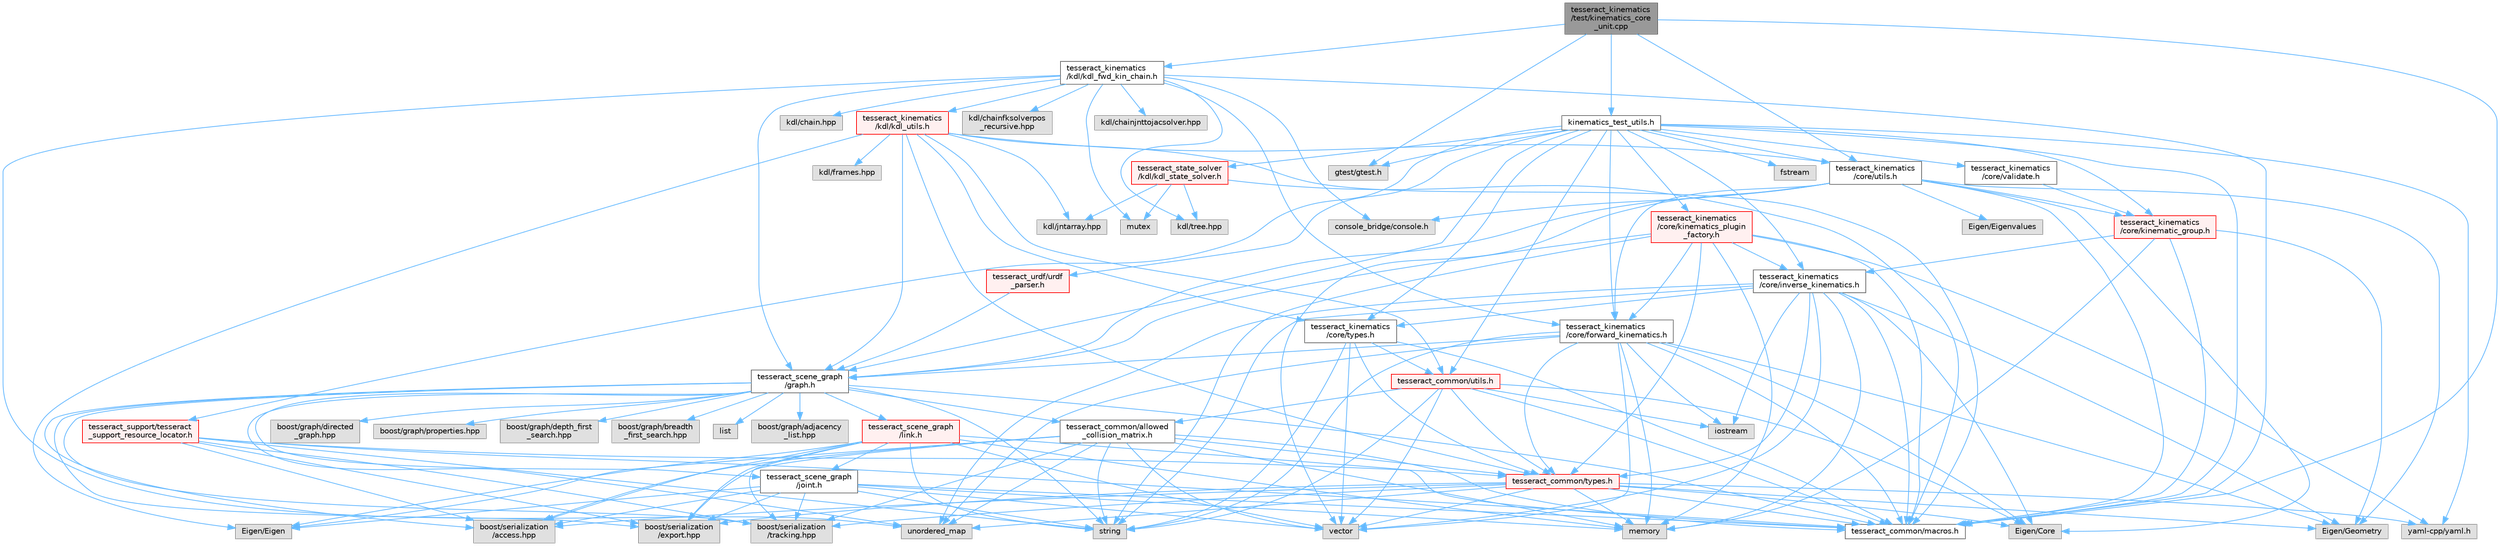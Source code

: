 digraph "tesseract_kinematics/test/kinematics_core_unit.cpp"
{
 // LATEX_PDF_SIZE
  bgcolor="transparent";
  edge [fontname=Helvetica,fontsize=10,labelfontname=Helvetica,labelfontsize=10];
  node [fontname=Helvetica,fontsize=10,shape=box,height=0.2,width=0.4];
  Node1 [label="tesseract_kinematics\l/test/kinematics_core\l_unit.cpp",height=0.2,width=0.4,color="gray40", fillcolor="grey60", style="filled", fontcolor="black",tooltip=" "];
  Node1 -> Node2 [color="steelblue1",style="solid"];
  Node2 [label="tesseract_common/macros.h",height=0.2,width=0.4,color="grey40", fillcolor="white", style="filled",URL="$de/d3c/macros_8h.html",tooltip="Common Tesseract Macros."];
  Node1 -> Node3 [color="steelblue1",style="solid"];
  Node3 [label="gtest/gtest.h",height=0.2,width=0.4,color="grey60", fillcolor="#E0E0E0", style="filled",tooltip=" "];
  Node1 -> Node4 [color="steelblue1",style="solid"];
  Node4 [label="tesseract_kinematics\l/kdl/kdl_fwd_kin_chain.h",height=0.2,width=0.4,color="grey40", fillcolor="white", style="filled",URL="$d3/d67/kdl__fwd__kin__chain_8h.html",tooltip="Tesseract KDL forward kinematics chain implementation."];
  Node4 -> Node2 [color="steelblue1",style="solid"];
  Node4 -> Node5 [color="steelblue1",style="solid"];
  Node5 [label="kdl/tree.hpp",height=0.2,width=0.4,color="grey60", fillcolor="#E0E0E0", style="filled",tooltip=" "];
  Node4 -> Node6 [color="steelblue1",style="solid"];
  Node6 [label="kdl/chain.hpp",height=0.2,width=0.4,color="grey60", fillcolor="#E0E0E0", style="filled",tooltip=" "];
  Node4 -> Node7 [color="steelblue1",style="solid"];
  Node7 [label="kdl/chainfksolverpos\l_recursive.hpp",height=0.2,width=0.4,color="grey60", fillcolor="#E0E0E0", style="filled",tooltip=" "];
  Node4 -> Node8 [color="steelblue1",style="solid"];
  Node8 [label="kdl/chainjnttojacsolver.hpp",height=0.2,width=0.4,color="grey60", fillcolor="#E0E0E0", style="filled",tooltip=" "];
  Node4 -> Node9 [color="steelblue1",style="solid"];
  Node9 [label="unordered_map",height=0.2,width=0.4,color="grey60", fillcolor="#E0E0E0", style="filled",tooltip=" "];
  Node4 -> Node10 [color="steelblue1",style="solid"];
  Node10 [label="console_bridge/console.h",height=0.2,width=0.4,color="grey60", fillcolor="#E0E0E0", style="filled",tooltip=" "];
  Node4 -> Node11 [color="steelblue1",style="solid"];
  Node11 [label="mutex",height=0.2,width=0.4,color="grey60", fillcolor="#E0E0E0", style="filled",tooltip=" "];
  Node4 -> Node12 [color="steelblue1",style="solid"];
  Node12 [label="tesseract_scene_graph\l/graph.h",height=0.2,width=0.4,color="grey40", fillcolor="white", style="filled",URL="$d6/df3/graph_8h.html",tooltip="A basic scene graph using boost."];
  Node12 -> Node2 [color="steelblue1",style="solid"];
  Node12 -> Node13 [color="steelblue1",style="solid"];
  Node13 [label="boost/graph/adjacency\l_list.hpp",height=0.2,width=0.4,color="grey60", fillcolor="#E0E0E0", style="filled",tooltip=" "];
  Node12 -> Node14 [color="steelblue1",style="solid"];
  Node14 [label="boost/graph/directed\l_graph.hpp",height=0.2,width=0.4,color="grey60", fillcolor="#E0E0E0", style="filled",tooltip=" "];
  Node12 -> Node15 [color="steelblue1",style="solid"];
  Node15 [label="boost/graph/properties.hpp",height=0.2,width=0.4,color="grey60", fillcolor="#E0E0E0", style="filled",tooltip=" "];
  Node12 -> Node16 [color="steelblue1",style="solid"];
  Node16 [label="boost/graph/depth_first\l_search.hpp",height=0.2,width=0.4,color="grey60", fillcolor="#E0E0E0", style="filled",tooltip=" "];
  Node12 -> Node17 [color="steelblue1",style="solid"];
  Node17 [label="boost/graph/breadth\l_first_search.hpp",height=0.2,width=0.4,color="grey60", fillcolor="#E0E0E0", style="filled",tooltip=" "];
  Node12 -> Node18 [color="steelblue1",style="solid"];
  Node18 [label="boost/serialization\l/access.hpp",height=0.2,width=0.4,color="grey60", fillcolor="#E0E0E0", style="filled",tooltip=" "];
  Node12 -> Node19 [color="steelblue1",style="solid"];
  Node19 [label="string",height=0.2,width=0.4,color="grey60", fillcolor="#E0E0E0", style="filled",tooltip=" "];
  Node12 -> Node20 [color="steelblue1",style="solid"];
  Node20 [label="list",height=0.2,width=0.4,color="grey60", fillcolor="#E0E0E0", style="filled",tooltip=" "];
  Node12 -> Node9 [color="steelblue1",style="solid"];
  Node12 -> Node21 [color="steelblue1",style="solid"];
  Node21 [label="tesseract_scene_graph\l/link.h",height=0.2,width=0.4,color="red", fillcolor="#FFF0F0", style="filled",URL="$d2/d5c/tesseract__scene__graph_2include_2tesseract__scene__graph_2link_8h.html",tooltip=" "];
  Node21 -> Node2 [color="steelblue1",style="solid"];
  Node21 -> Node18 [color="steelblue1",style="solid"];
  Node21 -> Node19 [color="steelblue1",style="solid"];
  Node21 -> Node22 [color="steelblue1",style="solid"];
  Node22 [label="vector",height=0.2,width=0.4,color="grey60", fillcolor="#E0E0E0", style="filled",tooltip=" "];
  Node21 -> Node24 [color="steelblue1",style="solid"];
  Node24 [label="memory",height=0.2,width=0.4,color="grey60", fillcolor="#E0E0E0", style="filled",tooltip=" "];
  Node21 -> Node25 [color="steelblue1",style="solid"];
  Node25 [label="Eigen/Eigen",height=0.2,width=0.4,color="grey60", fillcolor="#E0E0E0", style="filled",tooltip=" "];
  Node21 -> Node26 [color="steelblue1",style="solid"];
  Node26 [label="tesseract_scene_graph\l/joint.h",height=0.2,width=0.4,color="grey40", fillcolor="white", style="filled",URL="$d4/d6d/tesseract__scene__graph_2include_2tesseract__scene__graph_2joint_8h.html",tooltip=" "];
  Node26 -> Node2 [color="steelblue1",style="solid"];
  Node26 -> Node18 [color="steelblue1",style="solid"];
  Node26 -> Node19 [color="steelblue1",style="solid"];
  Node26 -> Node22 [color="steelblue1",style="solid"];
  Node26 -> Node24 [color="steelblue1",style="solid"];
  Node26 -> Node25 [color="steelblue1",style="solid"];
  Node26 -> Node27 [color="steelblue1",style="solid"];
  Node27 [label="boost/serialization\l/export.hpp",height=0.2,width=0.4,color="grey60", fillcolor="#E0E0E0", style="filled",tooltip=" "];
  Node26 -> Node28 [color="steelblue1",style="solid"];
  Node28 [label="boost/serialization\l/tracking.hpp",height=0.2,width=0.4,color="grey60", fillcolor="#E0E0E0", style="filled",tooltip=" "];
  Node21 -> Node27 [color="steelblue1",style="solid"];
  Node21 -> Node28 [color="steelblue1",style="solid"];
  Node12 -> Node26 [color="steelblue1",style="solid"];
  Node12 -> Node30 [color="steelblue1",style="solid"];
  Node30 [label="tesseract_common/allowed\l_collision_matrix.h",height=0.2,width=0.4,color="grey40", fillcolor="white", style="filled",URL="$d2/d01/allowed__collision__matrix_8h.html",tooltip=" "];
  Node30 -> Node2 [color="steelblue1",style="solid"];
  Node30 -> Node18 [color="steelblue1",style="solid"];
  Node30 -> Node19 [color="steelblue1",style="solid"];
  Node30 -> Node22 [color="steelblue1",style="solid"];
  Node30 -> Node24 [color="steelblue1",style="solid"];
  Node30 -> Node25 [color="steelblue1",style="solid"];
  Node30 -> Node9 [color="steelblue1",style="solid"];
  Node30 -> Node31 [color="steelblue1",style="solid"];
  Node31 [label="tesseract_common/types.h",height=0.2,width=0.4,color="red", fillcolor="#FFF0F0", style="filled",URL="$dd/ddb/tesseract__common_2include_2tesseract__common_2types_8h.html",tooltip="Common Tesseract Types."];
  Node31 -> Node2 [color="steelblue1",style="solid"];
  Node31 -> Node18 [color="steelblue1",style="solid"];
  Node31 -> Node32 [color="steelblue1",style="solid"];
  Node32 [label="Eigen/Core",height=0.2,width=0.4,color="grey60", fillcolor="#E0E0E0", style="filled",tooltip=" "];
  Node31 -> Node33 [color="steelblue1",style="solid"];
  Node33 [label="Eigen/Geometry",height=0.2,width=0.4,color="grey60", fillcolor="#E0E0E0", style="filled",tooltip=" "];
  Node31 -> Node22 [color="steelblue1",style="solid"];
  Node31 -> Node24 [color="steelblue1",style="solid"];
  Node31 -> Node9 [color="steelblue1",style="solid"];
  Node31 -> Node35 [color="steelblue1",style="solid"];
  Node35 [label="yaml-cpp/yaml.h",height=0.2,width=0.4,color="grey60", fillcolor="#E0E0E0", style="filled",tooltip=" "];
  Node31 -> Node27 [color="steelblue1",style="solid"];
  Node31 -> Node28 [color="steelblue1",style="solid"];
  Node30 -> Node27 [color="steelblue1",style="solid"];
  Node30 -> Node28 [color="steelblue1",style="solid"];
  Node12 -> Node27 [color="steelblue1",style="solid"];
  Node12 -> Node28 [color="steelblue1",style="solid"];
  Node4 -> Node38 [color="steelblue1",style="solid"];
  Node38 [label="tesseract_kinematics\l/core/forward_kinematics.h",height=0.2,width=0.4,color="grey40", fillcolor="white", style="filled",URL="$d6/d45/forward__kinematics_8h.html",tooltip="Forward kinematics functions."];
  Node38 -> Node2 [color="steelblue1",style="solid"];
  Node38 -> Node22 [color="steelblue1",style="solid"];
  Node38 -> Node19 [color="steelblue1",style="solid"];
  Node38 -> Node32 [color="steelblue1",style="solid"];
  Node38 -> Node33 [color="steelblue1",style="solid"];
  Node38 -> Node39 [color="steelblue1",style="solid"];
  Node39 [label="iostream",height=0.2,width=0.4,color="grey60", fillcolor="#E0E0E0", style="filled",tooltip=" "];
  Node38 -> Node24 [color="steelblue1",style="solid"];
  Node38 -> Node9 [color="steelblue1",style="solid"];
  Node38 -> Node31 [color="steelblue1",style="solid"];
  Node38 -> Node12 [color="steelblue1",style="solid"];
  Node4 -> Node40 [color="steelblue1",style="solid"];
  Node40 [label="tesseract_kinematics\l/kdl/kdl_utils.h",height=0.2,width=0.4,color="red", fillcolor="#FFF0F0", style="filled",URL="$da/d97/kdl__utils_8h.html",tooltip="Tesseract KDL utility functions."];
  Node40 -> Node2 [color="steelblue1",style="solid"];
  Node40 -> Node41 [color="steelblue1",style="solid"];
  Node41 [label="kdl/frames.hpp",height=0.2,width=0.4,color="grey60", fillcolor="#E0E0E0", style="filled",tooltip=" "];
  Node40 -> Node42 [color="steelblue1",style="solid"];
  Node42 [label="kdl/jntarray.hpp",height=0.2,width=0.4,color="grey60", fillcolor="#E0E0E0", style="filled",tooltip=" "];
  Node40 -> Node25 [color="steelblue1",style="solid"];
  Node40 -> Node31 [color="steelblue1",style="solid"];
  Node40 -> Node43 [color="steelblue1",style="solid"];
  Node43 [label="tesseract_common/utils.h",height=0.2,width=0.4,color="red", fillcolor="#FFF0F0", style="filled",URL="$dc/d79/tesseract__common_2include_2tesseract__common_2utils_8h.html",tooltip="Common Tesseract Utility Functions."];
  Node43 -> Node2 [color="steelblue1",style="solid"];
  Node43 -> Node22 [color="steelblue1",style="solid"];
  Node43 -> Node19 [color="steelblue1",style="solid"];
  Node43 -> Node32 [color="steelblue1",style="solid"];
  Node43 -> Node39 [color="steelblue1",style="solid"];
  Node43 -> Node30 [color="steelblue1",style="solid"];
  Node43 -> Node31 [color="steelblue1",style="solid"];
  Node40 -> Node12 [color="steelblue1",style="solid"];
  Node40 -> Node52 [color="steelblue1",style="solid"];
  Node52 [label="tesseract_kinematics\l/core/utils.h",height=0.2,width=0.4,color="grey40", fillcolor="white", style="filled",URL="$df/dd0/tesseract__kinematics_2core_2include_2tesseract__kinematics_2core_2utils_8h.html",tooltip="Kinematics utility functions."];
  Node52 -> Node2 [color="steelblue1",style="solid"];
  Node52 -> Node22 [color="steelblue1",style="solid"];
  Node52 -> Node32 [color="steelblue1",style="solid"];
  Node52 -> Node33 [color="steelblue1",style="solid"];
  Node52 -> Node53 [color="steelblue1",style="solid"];
  Node53 [label="Eigen/Eigenvalues",height=0.2,width=0.4,color="grey60", fillcolor="#E0E0E0", style="filled",tooltip=" "];
  Node52 -> Node10 [color="steelblue1",style="solid"];
  Node52 -> Node12 [color="steelblue1",style="solid"];
  Node52 -> Node38 [color="steelblue1",style="solid"];
  Node52 -> Node54 [color="steelblue1",style="solid"];
  Node54 [label="tesseract_kinematics\l/core/kinematic_group.h",height=0.2,width=0.4,color="red", fillcolor="#FFF0F0", style="filled",URL="$d4/d3a/kinematic__group_8h.html",tooltip="A kinematic group with forward and inverse kinematics methods."];
  Node54 -> Node2 [color="steelblue1",style="solid"];
  Node54 -> Node24 [color="steelblue1",style="solid"];
  Node54 -> Node33 [color="steelblue1",style="solid"];
  Node54 -> Node60 [color="steelblue1",style="solid"];
  Node60 [label="tesseract_kinematics\l/core/inverse_kinematics.h",height=0.2,width=0.4,color="grey40", fillcolor="white", style="filled",URL="$d3/da5/inverse__kinematics_8h.html",tooltip="Inverse kinematics functions."];
  Node60 -> Node2 [color="steelblue1",style="solid"];
  Node60 -> Node22 [color="steelblue1",style="solid"];
  Node60 -> Node19 [color="steelblue1",style="solid"];
  Node60 -> Node32 [color="steelblue1",style="solid"];
  Node60 -> Node33 [color="steelblue1",style="solid"];
  Node60 -> Node39 [color="steelblue1",style="solid"];
  Node60 -> Node24 [color="steelblue1",style="solid"];
  Node60 -> Node9 [color="steelblue1",style="solid"];
  Node60 -> Node31 [color="steelblue1",style="solid"];
  Node60 -> Node61 [color="steelblue1",style="solid"];
  Node61 [label="tesseract_kinematics\l/core/types.h",height=0.2,width=0.4,color="grey40", fillcolor="white", style="filled",URL="$de/d06/tesseract__kinematics_2core_2include_2tesseract__kinematics_2core_2types_8h.html",tooltip="Kinematics types."];
  Node61 -> Node2 [color="steelblue1",style="solid"];
  Node61 -> Node19 [color="steelblue1",style="solid"];
  Node61 -> Node22 [color="steelblue1",style="solid"];
  Node61 -> Node31 [color="steelblue1",style="solid"];
  Node61 -> Node43 [color="steelblue1",style="solid"];
  Node40 -> Node61 [color="steelblue1",style="solid"];
  Node1 -> Node52 [color="steelblue1",style="solid"];
  Node1 -> Node62 [color="steelblue1",style="solid"];
  Node62 [label="kinematics_test_utils.h",height=0.2,width=0.4,color="grey40", fillcolor="white", style="filled",URL="$d7/dcb/kinematics__test__utils_8h.html",tooltip=" "];
  Node62 -> Node2 [color="steelblue1",style="solid"];
  Node62 -> Node3 [color="steelblue1",style="solid"];
  Node62 -> Node63 [color="steelblue1",style="solid"];
  Node63 [label="fstream",height=0.2,width=0.4,color="grey60", fillcolor="#E0E0E0", style="filled",tooltip=" "];
  Node62 -> Node35 [color="steelblue1",style="solid"];
  Node62 -> Node38 [color="steelblue1",style="solid"];
  Node62 -> Node60 [color="steelblue1",style="solid"];
  Node62 -> Node52 [color="steelblue1",style="solid"];
  Node62 -> Node61 [color="steelblue1",style="solid"];
  Node62 -> Node54 [color="steelblue1",style="solid"];
  Node62 -> Node64 [color="steelblue1",style="solid"];
  Node64 [label="tesseract_kinematics\l/core/kinematics_plugin\l_factory.h",height=0.2,width=0.4,color="red", fillcolor="#FFF0F0", style="filled",URL="$d0/d3c/kinematics__plugin__factory_8h.html",tooltip="Kinematics Plugin Factory."];
  Node64 -> Node2 [color="steelblue1",style="solid"];
  Node64 -> Node19 [color="steelblue1",style="solid"];
  Node64 -> Node24 [color="steelblue1",style="solid"];
  Node64 -> Node35 [color="steelblue1",style="solid"];
  Node64 -> Node60 [color="steelblue1",style="solid"];
  Node64 -> Node38 [color="steelblue1",style="solid"];
  Node64 -> Node12 [color="steelblue1",style="solid"];
  Node64 -> Node31 [color="steelblue1",style="solid"];
  Node62 -> Node78 [color="steelblue1",style="solid"];
  Node78 [label="tesseract_kinematics\l/core/validate.h",height=0.2,width=0.4,color="grey40", fillcolor="white", style="filled",URL="$dc/dfb/validate_8h.html",tooltip="This contains utility function validate things like forward kinematics match inverse kinematics."];
  Node78 -> Node54 [color="steelblue1",style="solid"];
  Node62 -> Node12 [color="steelblue1",style="solid"];
  Node62 -> Node57 [color="steelblue1",style="solid"];
  Node57 [label="tesseract_state_solver\l/kdl/kdl_state_solver.h",height=0.2,width=0.4,color="red", fillcolor="#FFF0F0", style="filled",URL="$dd/d7b/kdl__state__solver_8h.html",tooltip="Tesseract Scene Graph State Solver KDL Implementation."];
  Node57 -> Node2 [color="steelblue1",style="solid"];
  Node57 -> Node5 [color="steelblue1",style="solid"];
  Node57 -> Node42 [color="steelblue1",style="solid"];
  Node57 -> Node11 [color="steelblue1",style="solid"];
  Node62 -> Node79 [color="steelblue1",style="solid"];
  Node79 [label="tesseract_urdf/urdf\l_parser.h",height=0.2,width=0.4,color="red", fillcolor="#FFF0F0", style="filled",URL="$d8/dec/urdf__parser_8h.html",tooltip="A urdf parser for tesseract."];
  Node79 -> Node12 [color="steelblue1",style="solid"];
  Node62 -> Node43 [color="steelblue1",style="solid"];
  Node62 -> Node82 [color="steelblue1",style="solid"];
  Node82 [label="tesseract_support/tesseract\l_support_resource_locator.h",height=0.2,width=0.4,color="red", fillcolor="#FFF0F0", style="filled",URL="$d3/d1b/tesseract__support__resource__locator_8h.html",tooltip="Locate and retrieve resource data in tesseract_support."];
  Node82 -> Node2 [color="steelblue1",style="solid"];
  Node82 -> Node18 [color="steelblue1",style="solid"];
  Node82 -> Node19 [color="steelblue1",style="solid"];
  Node82 -> Node31 [color="steelblue1",style="solid"];
  Node82 -> Node27 [color="steelblue1",style="solid"];
  Node82 -> Node28 [color="steelblue1",style="solid"];
}
